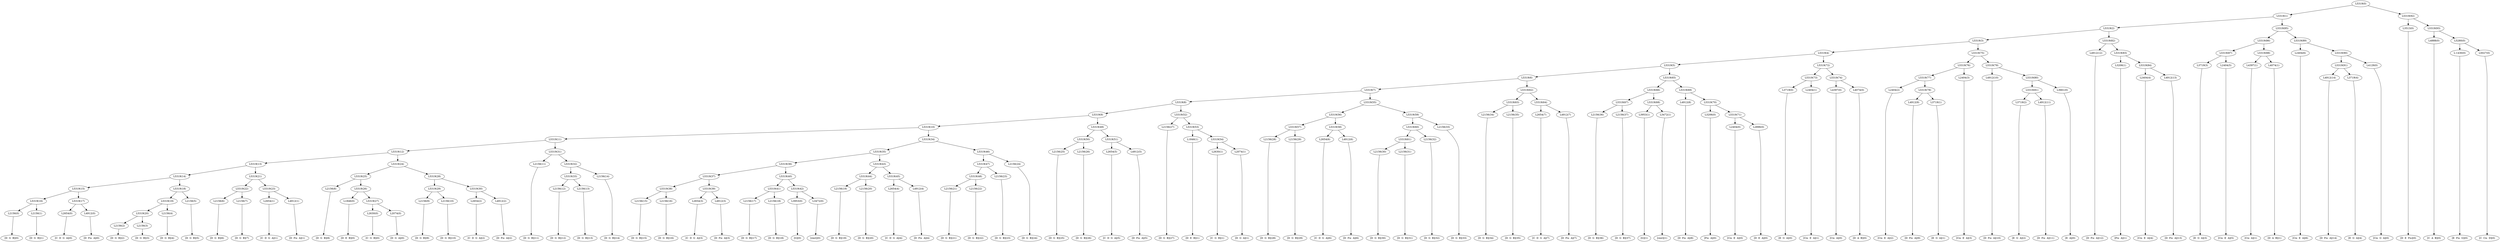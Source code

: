 digraph sample{
"L2156(0)"->"[D  G  B](0)"
"L2156(1)"->"[D  G  B](1)"
"L5319(16)"->"L2156(0)"
"L5319(16)"->"L2156(1)"
"L2654(0)"->"[C  D  G  A](0)"
"L4912(0)"->"[D  Fis  A](0)"
"L5319(17)"->"L2654(0)"
"L5319(17)"->"L4912(0)"
"L5319(15)"->"L5319(16)"
"L5319(15)"->"L5319(17)"
"L2156(2)"->"[D  G  B](2)"
"L2156(3)"->"[D  G  B](3)"
"L5319(20)"->"L2156(2)"
"L5319(20)"->"L2156(3)"
"L2156(4)"->"[D  G  B](4)"
"L5319(19)"->"L5319(20)"
"L5319(19)"->"L2156(4)"
"L2156(5)"->"[D  G  B](5)"
"L5319(18)"->"L5319(19)"
"L5319(18)"->"L2156(5)"
"L5319(14)"->"L5319(15)"
"L5319(14)"->"L5319(18)"
"L2156(6)"->"[D  G  B](6)"
"L2156(7)"->"[D  G  B](7)"
"L5319(22)"->"L2156(6)"
"L5319(22)"->"L2156(7)"
"L2654(1)"->"[C  D  G  A](1)"
"L4912(1)"->"[D  Fis  A](1)"
"L5319(23)"->"L2654(1)"
"L5319(23)"->"L4912(1)"
"L5319(21)"->"L5319(22)"
"L5319(21)"->"L5319(23)"
"L5319(13)"->"L5319(14)"
"L5319(13)"->"L5319(21)"
"L2156(8)"->"[D  G  B](8)"
"L1846(0)"->"[D  E  B](0)"
"L2630(0)"->"[C  G  B](0)"
"L2074(0)"->"[D  G  A](0)"
"L5319(27)"->"L2630(0)"
"L5319(27)"->"L2074(0)"
"L5319(26)"->"L1846(0)"
"L5319(26)"->"L5319(27)"
"L5319(25)"->"L2156(8)"
"L5319(25)"->"L5319(26)"
"L2156(9)"->"[D  G  B](9)"
"L2156(10)"->"[D  G  B](10)"
"L5319(29)"->"L2156(9)"
"L5319(29)"->"L2156(10)"
"L2654(2)"->"[C  D  G  A](2)"
"L4912(2)"->"[D  Fis  A](2)"
"L5319(30)"->"L2654(2)"
"L5319(30)"->"L4912(2)"
"L5319(28)"->"L5319(29)"
"L5319(28)"->"L5319(30)"
"L5319(24)"->"L5319(25)"
"L5319(24)"->"L5319(28)"
"L5319(12)"->"L5319(13)"
"L5319(12)"->"L5319(24)"
"L2156(11)"->"[D  G  B](11)"
"L2156(12)"->"[D  G  B](12)"
"L2156(13)"->"[D  G  B](13)"
"L5319(33)"->"L2156(12)"
"L5319(33)"->"L2156(13)"
"L2156(14)"->"[D  G  B](14)"
"L5319(32)"->"L5319(33)"
"L5319(32)"->"L2156(14)"
"L5319(31)"->"L2156(11)"
"L5319(31)"->"L5319(32)"
"L5319(11)"->"L5319(12)"
"L5319(11)"->"L5319(31)"
"L2156(15)"->"[D  G  B](15)"
"L2156(16)"->"[D  G  B](16)"
"L5319(38)"->"L2156(15)"
"L5319(38)"->"L2156(16)"
"L2654(3)"->"[C  D  G  A](3)"
"L4912(3)"->"[D  Fis  A](3)"
"L5319(39)"->"L2654(3)"
"L5319(39)"->"L4912(3)"
"L5319(37)"->"L5319(38)"
"L5319(37)"->"L5319(39)"
"L2156(17)"->"[D  G  B](17)"
"L2156(18)"->"[D  G  B](18)"
"L5319(41)"->"L2156(17)"
"L5319(41)"->"L2156(18)"
"L3953(0)"->"[G](0)"
"L3472(0)"->"[rest](0)"
"L5319(42)"->"L3953(0)"
"L5319(42)"->"L3472(0)"
"L5319(40)"->"L5319(41)"
"L5319(40)"->"L5319(42)"
"L5319(36)"->"L5319(37)"
"L5319(36)"->"L5319(40)"
"L2156(19)"->"[D  G  B](19)"
"L2156(20)"->"[D  G  B](20)"
"L5319(44)"->"L2156(19)"
"L5319(44)"->"L2156(20)"
"L2654(4)"->"[C  D  G  A](4)"
"L4912(4)"->"[D  Fis  A](4)"
"L5319(45)"->"L2654(4)"
"L5319(45)"->"L4912(4)"
"L5319(43)"->"L5319(44)"
"L5319(43)"->"L5319(45)"
"L5319(35)"->"L5319(36)"
"L5319(35)"->"L5319(43)"
"L2156(21)"->"[D  G  B](21)"
"L2156(22)"->"[D  G  B](22)"
"L5319(48)"->"L2156(21)"
"L5319(48)"->"L2156(22)"
"L2156(23)"->"[D  G  B](23)"
"L5319(47)"->"L5319(48)"
"L5319(47)"->"L2156(23)"
"L2156(24)"->"[D  G  B](24)"
"L5319(46)"->"L5319(47)"
"L5319(46)"->"L2156(24)"
"L5319(34)"->"L5319(35)"
"L5319(34)"->"L5319(46)"
"L5319(10)"->"L5319(11)"
"L5319(10)"->"L5319(34)"
"L2156(25)"->"[D  G  B](25)"
"L2156(26)"->"[D  G  B](26)"
"L5319(50)"->"L2156(25)"
"L5319(50)"->"L2156(26)"
"L2654(5)"->"[C  D  G  A](5)"
"L4912(5)"->"[D  Fis  A](5)"
"L5319(51)"->"L2654(5)"
"L5319(51)"->"L4912(5)"
"L5319(49)"->"L5319(50)"
"L5319(49)"->"L5319(51)"
"L5319(9)"->"L5319(10)"
"L5319(9)"->"L5319(49)"
"L2156(27)"->"[D  G  B](27)"
"L1846(1)"->"[D  E  B](1)"
"L2630(1)"->"[C  G  B](1)"
"L2074(1)"->"[D  G  A](1)"
"L5319(54)"->"L2630(1)"
"L5319(54)"->"L2074(1)"
"L5319(53)"->"L1846(1)"
"L5319(53)"->"L5319(54)"
"L5319(52)"->"L2156(27)"
"L5319(52)"->"L5319(53)"
"L5319(8)"->"L5319(9)"
"L5319(8)"->"L5319(52)"
"L2156(28)"->"[D  G  B](28)"
"L2156(29)"->"[D  G  B](29)"
"L5319(57)"->"L2156(28)"
"L5319(57)"->"L2156(29)"
"L2654(6)"->"[C  D  G  A](6)"
"L4912(6)"->"[D  Fis  A](6)"
"L5319(58)"->"L2654(6)"
"L5319(58)"->"L4912(6)"
"L5319(56)"->"L5319(57)"
"L5319(56)"->"L5319(58)"
"L2156(30)"->"[D  G  B](30)"
"L2156(31)"->"[D  G  B](31)"
"L5319(61)"->"L2156(30)"
"L5319(61)"->"L2156(31)"
"L2156(32)"->"[D  G  B](32)"
"L5319(60)"->"L5319(61)"
"L5319(60)"->"L2156(32)"
"L2156(33)"->"[D  G  B](33)"
"L5319(59)"->"L5319(60)"
"L5319(59)"->"L2156(33)"
"L5319(55)"->"L5319(56)"
"L5319(55)"->"L5319(59)"
"L5319(7)"->"L5319(8)"
"L5319(7)"->"L5319(55)"
"L2156(34)"->"[D  G  B](34)"
"L2156(35)"->"[D  G  B](35)"
"L5319(63)"->"L2156(34)"
"L5319(63)"->"L2156(35)"
"L2654(7)"->"[C  D  G  A](7)"
"L4912(7)"->"[D  Fis  A](7)"
"L5319(64)"->"L2654(7)"
"L5319(64)"->"L4912(7)"
"L5319(62)"->"L5319(63)"
"L5319(62)"->"L5319(64)"
"L5319(6)"->"L5319(7)"
"L5319(6)"->"L5319(62)"
"L2156(36)"->"[D  G  B](36)"
"L2156(37)"->"[D  G  B](37)"
"L5319(67)"->"L2156(36)"
"L5319(67)"->"L2156(37)"
"L3953(1)"->"[G](1)"
"L3472(1)"->"[rest](1)"
"L5319(68)"->"L3953(1)"
"L5319(68)"->"L3472(1)"
"L5319(66)"->"L5319(67)"
"L5319(66)"->"L5319(68)"
"L4912(8)"->"[D  Fis  A](8)"
"L3206(0)"->"[Fis  A](0)"
"L2404(0)"->"[Cis  E  A](0)"
"L2896(0)"->"[D  E  A](0)"
"L5319(71)"->"L2404(0)"
"L5319(71)"->"L2896(0)"
"L5319(70)"->"L3206(0)"
"L5319(70)"->"L5319(71)"
"L5319(69)"->"L4912(8)"
"L5319(69)"->"L5319(70)"
"L5319(65)"->"L5319(66)"
"L5319(65)"->"L5319(69)"
"L5319(5)"->"L5319(6)"
"L5319(5)"->"L5319(65)"
"L3719(0)"->"[E  G  A](0)"
"L2404(1)"->"[Cis  E  A](1)"
"L5319(73)"->"L3719(0)"
"L5319(73)"->"L2404(1)"
"L4397(0)"->"[Cis  A](0)"
"L4074(0)"->"[D  A  B](0)"
"L5319(74)"->"L4397(0)"
"L5319(74)"->"L4074(0)"
"L5319(72)"->"L5319(73)"
"L5319(72)"->"L5319(74)"
"L5319(4)"->"L5319(5)"
"L5319(4)"->"L5319(72)"
"L2404(2)"->"[Cis  E  A](2)"
"L4912(9)"->"[D  Fis  A](9)"
"L3719(1)"->"[E  G  A](1)"
"L5319(78)"->"L4912(9)"
"L5319(78)"->"L3719(1)"
"L5319(77)"->"L2404(2)"
"L5319(77)"->"L5319(78)"
"L2404(3)"->"[Cis  E  A](3)"
"L5319(76)"->"L5319(77)"
"L5319(76)"->"L2404(3)"
"L4912(10)"->"[D  Fis  A](10)"
"L3719(2)"->"[E  G  A](2)"
"L4912(11)"->"[D  Fis  A](11)"
"L5319(81)"->"L3719(2)"
"L5319(81)"->"L4912(11)"
"L3661(0)"->"[E  A](0)"
"L5319(80)"->"L5319(81)"
"L5319(80)"->"L3661(0)"
"L5319(79)"->"L4912(10)"
"L5319(79)"->"L5319(80)"
"L5319(75)"->"L5319(76)"
"L5319(75)"->"L5319(79)"
"L5319(3)"->"L5319(4)"
"L5319(3)"->"L5319(75)"
"L4912(12)"->"[D  Fis  A](12)"
"L3206(1)"->"[Fis  A](1)"
"L2404(4)"->"[Cis  E  A](4)"
"L4912(13)"->"[D  Fis  A](13)"
"L5319(84)"->"L2404(4)"
"L5319(84)"->"L4912(13)"
"L5319(83)"->"L3206(1)"
"L5319(83)"->"L5319(84)"
"L5319(82)"->"L4912(12)"
"L5319(82)"->"L5319(83)"
"L5319(2)"->"L5319(3)"
"L5319(2)"->"L5319(82)"
"L3719(3)"->"[E  G  A](3)"
"L2404(5)"->"[Cis  E  A](5)"
"L5319(87)"->"L3719(3)"
"L5319(87)"->"L2404(5)"
"L4397(1)"->"[Cis  A](1)"
"L4074(1)"->"[D  A  B](1)"
"L5319(88)"->"L4397(1)"
"L5319(88)"->"L4074(1)"
"L5319(86)"->"L5319(87)"
"L5319(86)"->"L5319(88)"
"L2404(6)"->"[Cis  E  A](6)"
"L4912(14)"->"[D  Fis  A](14)"
"L3719(4)"->"[E  G  A](4)"
"L5319(91)"->"L4912(14)"
"L5319(91)"->"L3719(4)"
"L4129(0)"->"[Cis  G  A](0)"
"L5319(90)"->"L5319(91)"
"L5319(90)"->"L4129(0)"
"L5319(89)"->"L2404(6)"
"L5319(89)"->"L5319(90)"
"L5319(85)"->"L5319(86)"
"L5319(85)"->"L5319(89)"
"L5319(1)"->"L5319(2)"
"L5319(1)"->"L5319(85)"
"L3513(0)"->"[D  E  Fis](0)"
"L4888(0)"->"[C  A  B](0)"
"L-1430(0)"->"[E  Fis  G](0)"
"L5027(0)"->"[C  Cis  D](0)"
"L5280(0)"->"L-1430(0)"
"L5280(0)"->"L5027(0)"
"L5319(93)"->"L4888(0)"
"L5319(93)"->"L5280(0)"
"L5319(92)"->"L3513(0)"
"L5319(92)"->"L5319(93)"
"L5319(0)"->"L5319(1)"
"L5319(0)"->"L5319(92)"
{rank = min; "L5319(0)"}
{rank = same; "L5319(1)"; "L5319(92)";}
{rank = same; "L5319(2)"; "L5319(85)"; "L3513(0)"; "L5319(93)";}
{rank = same; "L5319(3)"; "L5319(82)"; "L5319(86)"; "L5319(89)"; "L4888(0)"; "L5280(0)";}
{rank = same; "L5319(4)"; "L5319(75)"; "L4912(12)"; "L5319(83)"; "L5319(87)"; "L5319(88)"; "L2404(6)"; "L5319(90)"; "L-1430(0)"; "L5027(0)";}
{rank = same; "L5319(5)"; "L5319(72)"; "L5319(76)"; "L5319(79)"; "L3206(1)"; "L5319(84)"; "L3719(3)"; "L2404(5)"; "L4397(1)"; "L4074(1)"; "L5319(91)"; "L4129(0)";}
{rank = same; "L5319(6)"; "L5319(65)"; "L5319(73)"; "L5319(74)"; "L5319(77)"; "L2404(3)"; "L4912(10)"; "L5319(80)"; "L2404(4)"; "L4912(13)"; "L4912(14)"; "L3719(4)";}
{rank = same; "L5319(7)"; "L5319(62)"; "L5319(66)"; "L5319(69)"; "L3719(0)"; "L2404(1)"; "L4397(0)"; "L4074(0)"; "L2404(2)"; "L5319(78)"; "L5319(81)"; "L3661(0)";}
{rank = same; "L5319(8)"; "L5319(55)"; "L5319(63)"; "L5319(64)"; "L5319(67)"; "L5319(68)"; "L4912(8)"; "L5319(70)"; "L4912(9)"; "L3719(1)"; "L3719(2)"; "L4912(11)";}
{rank = same; "L5319(9)"; "L5319(52)"; "L5319(56)"; "L5319(59)"; "L2156(34)"; "L2156(35)"; "L2654(7)"; "L4912(7)"; "L2156(36)"; "L2156(37)"; "L3953(1)"; "L3472(1)"; "L3206(0)"; "L5319(71)";}
{rank = same; "L5319(10)"; "L5319(49)"; "L2156(27)"; "L5319(53)"; "L5319(57)"; "L5319(58)"; "L5319(60)"; "L2156(33)"; "L2404(0)"; "L2896(0)";}
{rank = same; "L5319(11)"; "L5319(34)"; "L5319(50)"; "L5319(51)"; "L1846(1)"; "L5319(54)"; "L2156(28)"; "L2156(29)"; "L2654(6)"; "L4912(6)"; "L5319(61)"; "L2156(32)";}
{rank = same; "L5319(12)"; "L5319(31)"; "L5319(35)"; "L5319(46)"; "L2156(25)"; "L2156(26)"; "L2654(5)"; "L4912(5)"; "L2630(1)"; "L2074(1)"; "L2156(30)"; "L2156(31)";}
{rank = same; "L5319(13)"; "L5319(24)"; "L2156(11)"; "L5319(32)"; "L5319(36)"; "L5319(43)"; "L5319(47)"; "L2156(24)";}
{rank = same; "L5319(14)"; "L5319(21)"; "L5319(25)"; "L5319(28)"; "L5319(33)"; "L2156(14)"; "L5319(37)"; "L5319(40)"; "L5319(44)"; "L5319(45)"; "L5319(48)"; "L2156(23)";}
{rank = same; "L5319(15)"; "L5319(18)"; "L5319(22)"; "L5319(23)"; "L2156(8)"; "L5319(26)"; "L5319(29)"; "L5319(30)"; "L2156(12)"; "L2156(13)"; "L5319(38)"; "L5319(39)"; "L5319(41)"; "L5319(42)"; "L2156(19)"; "L2156(20)"; "L2654(4)"; "L4912(4)"; "L2156(21)"; "L2156(22)";}
{rank = same; "L5319(16)"; "L5319(17)"; "L5319(19)"; "L2156(5)"; "L2156(6)"; "L2156(7)"; "L2654(1)"; "L4912(1)"; "L1846(0)"; "L5319(27)"; "L2156(9)"; "L2156(10)"; "L2654(2)"; "L4912(2)"; "L2156(15)"; "L2156(16)"; "L2654(3)"; "L4912(3)"; "L2156(17)"; "L2156(18)"; "L3953(0)"; "L3472(0)";}
{rank = same; "L2156(0)"; "L2156(1)"; "L2654(0)"; "L4912(0)"; "L5319(20)"; "L2156(4)"; "L2630(0)"; "L2074(0)";}
{rank = same; "L2156(2)"; "L2156(3)";}
{rank = max; "[C  A  B](0)"; "[C  Cis  D](0)"; "[C  D  G  A](0)"; "[C  D  G  A](1)"; "[C  D  G  A](2)"; "[C  D  G  A](3)"; "[C  D  G  A](4)"; "[C  D  G  A](5)"; "[C  D  G  A](6)"; "[C  D  G  A](7)"; "[C  G  B](0)"; "[C  G  B](1)"; "[Cis  A](0)"; "[Cis  A](1)"; "[Cis  E  A](0)"; "[Cis  E  A](1)"; "[Cis  E  A](2)"; "[Cis  E  A](3)"; "[Cis  E  A](4)"; "[Cis  E  A](5)"; "[Cis  E  A](6)"; "[Cis  G  A](0)"; "[D  A  B](0)"; "[D  A  B](1)"; "[D  E  A](0)"; "[D  E  B](0)"; "[D  E  B](1)"; "[D  E  Fis](0)"; "[D  Fis  A](0)"; "[D  Fis  A](1)"; "[D  Fis  A](10)"; "[D  Fis  A](11)"; "[D  Fis  A](12)"; "[D  Fis  A](13)"; "[D  Fis  A](14)"; "[D  Fis  A](2)"; "[D  Fis  A](3)"; "[D  Fis  A](4)"; "[D  Fis  A](5)"; "[D  Fis  A](6)"; "[D  Fis  A](7)"; "[D  Fis  A](8)"; "[D  Fis  A](9)"; "[D  G  A](0)"; "[D  G  A](1)"; "[D  G  B](0)"; "[D  G  B](1)"; "[D  G  B](10)"; "[D  G  B](11)"; "[D  G  B](12)"; "[D  G  B](13)"; "[D  G  B](14)"; "[D  G  B](15)"; "[D  G  B](16)"; "[D  G  B](17)"; "[D  G  B](18)"; "[D  G  B](19)"; "[D  G  B](2)"; "[D  G  B](20)"; "[D  G  B](21)"; "[D  G  B](22)"; "[D  G  B](23)"; "[D  G  B](24)"; "[D  G  B](25)"; "[D  G  B](26)"; "[D  G  B](27)"; "[D  G  B](28)"; "[D  G  B](29)"; "[D  G  B](3)"; "[D  G  B](30)"; "[D  G  B](31)"; "[D  G  B](32)"; "[D  G  B](33)"; "[D  G  B](34)"; "[D  G  B](35)"; "[D  G  B](36)"; "[D  G  B](37)"; "[D  G  B](4)"; "[D  G  B](5)"; "[D  G  B](6)"; "[D  G  B](7)"; "[D  G  B](8)"; "[D  G  B](9)"; "[E  A](0)"; "[E  Fis  G](0)"; "[E  G  A](0)"; "[E  G  A](1)"; "[E  G  A](2)"; "[E  G  A](3)"; "[E  G  A](4)"; "[Fis  A](0)"; "[Fis  A](1)"; "[G](0)"; "[G](1)"; "[rest](0)"; "[rest](1)";}
}